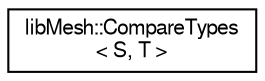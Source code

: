 digraph "Graphical Class Hierarchy"
{
  edge [fontname="FreeSans",fontsize="10",labelfontname="FreeSans",labelfontsize="10"];
  node [fontname="FreeSans",fontsize="10",shape=record];
  rankdir="LR";
  Node1 [label="libMesh::CompareTypes\l\< S, T \>",height=0.2,width=0.4,color="black", fillcolor="white", style="filled",URL="$structlibMesh_1_1CompareTypes.html"];
}
